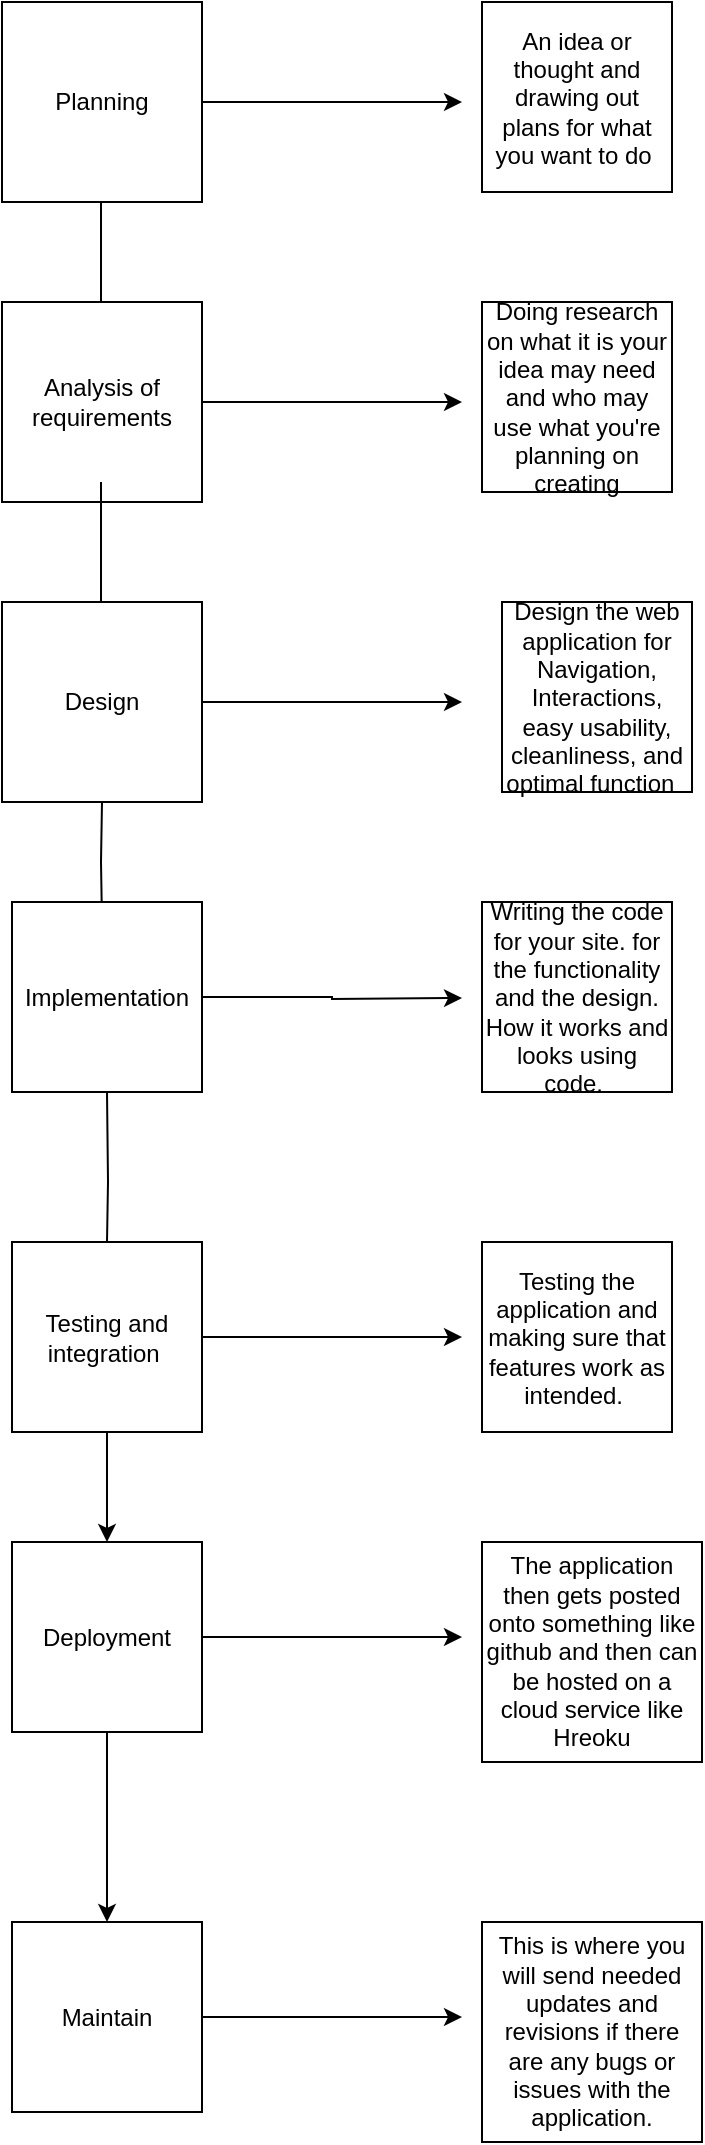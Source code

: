 <mxfile version="15.5.8" type="github"><diagram id="kDswvFuhfJfEu357nohn" name="Page-1"><mxGraphModel dx="1422" dy="794" grid="1" gridSize="10" guides="1" tooltips="1" connect="1" arrows="1" fold="1" page="1" pageScale="1" pageWidth="850" pageHeight="1100" math="0" shadow="0"><root><mxCell id="0"/><mxCell id="1" parent="0"/><mxCell id="lvyeLhT9RIO0a5bVsnb0-12" style="edgeStyle=orthogonalEdgeStyle;rounded=0;orthogonalLoop=1;jettySize=auto;html=1;" edge="1" parent="1" source="lvyeLhT9RIO0a5bVsnb0-1"><mxGeometry relative="1" as="geometry"><mxPoint x="560" y="60" as="targetPoint"/></mxGeometry></mxCell><mxCell id="lvyeLhT9RIO0a5bVsnb0-1" value="Planning" style="whiteSpace=wrap;html=1;aspect=fixed;" vertex="1" parent="1"><mxGeometry x="330" y="10" width="100" height="100" as="geometry"/></mxCell><mxCell id="lvyeLhT9RIO0a5bVsnb0-2" value="" style="endArrow=none;html=1;rounded=0;" edge="1" parent="1"><mxGeometry width="50" height="50" relative="1" as="geometry"><mxPoint x="379.5" y="170" as="sourcePoint"/><mxPoint x="379.5" y="110" as="targetPoint"/><Array as="points"><mxPoint x="379.5" y="150"/></Array></mxGeometry></mxCell><mxCell id="lvyeLhT9RIO0a5bVsnb0-17" style="edgeStyle=orthogonalEdgeStyle;rounded=0;orthogonalLoop=1;jettySize=auto;html=1;" edge="1" parent="1" source="lvyeLhT9RIO0a5bVsnb0-3"><mxGeometry relative="1" as="geometry"><mxPoint x="560" y="210" as="targetPoint"/></mxGeometry></mxCell><mxCell id="lvyeLhT9RIO0a5bVsnb0-3" value="Analysis of requirements" style="whiteSpace=wrap;html=1;aspect=fixed;" vertex="1" parent="1"><mxGeometry x="330" y="160" width="100" height="100" as="geometry"/></mxCell><mxCell id="lvyeLhT9RIO0a5bVsnb0-4" value="" style="endArrow=none;html=1;rounded=0;" edge="1" parent="1"><mxGeometry width="50" height="50" relative="1" as="geometry"><mxPoint x="379.5" y="320" as="sourcePoint"/><mxPoint x="379.5" y="250" as="targetPoint"/><Array as="points"><mxPoint x="379.5" y="280"/></Array></mxGeometry></mxCell><mxCell id="lvyeLhT9RIO0a5bVsnb0-19" style="edgeStyle=orthogonalEdgeStyle;rounded=0;orthogonalLoop=1;jettySize=auto;html=1;" edge="1" parent="1" source="lvyeLhT9RIO0a5bVsnb0-5"><mxGeometry relative="1" as="geometry"><mxPoint x="560" y="360" as="targetPoint"/></mxGeometry></mxCell><mxCell id="lvyeLhT9RIO0a5bVsnb0-5" value="Design" style="whiteSpace=wrap;html=1;aspect=fixed;" vertex="1" parent="1"><mxGeometry x="330" y="310" width="100" height="100" as="geometry"/></mxCell><mxCell id="lvyeLhT9RIO0a5bVsnb0-6" value="" style="endArrow=none;html=1;rounded=0;entryX=0.5;entryY=1;entryDx=0;entryDy=0;" edge="1" parent="1" target="lvyeLhT9RIO0a5bVsnb0-5"><mxGeometry width="50" height="50" relative="1" as="geometry"><mxPoint x="380" y="470" as="sourcePoint"/><mxPoint x="380" y="420" as="targetPoint"/><Array as="points"><mxPoint x="379.5" y="440"/></Array></mxGeometry></mxCell><mxCell id="lvyeLhT9RIO0a5bVsnb0-21" style="edgeStyle=orthogonalEdgeStyle;rounded=0;orthogonalLoop=1;jettySize=auto;html=1;exitX=1;exitY=0.5;exitDx=0;exitDy=0;" edge="1" parent="1" source="lvyeLhT9RIO0a5bVsnb0-7"><mxGeometry relative="1" as="geometry"><mxPoint x="560" y="508" as="targetPoint"/></mxGeometry></mxCell><mxCell id="lvyeLhT9RIO0a5bVsnb0-7" value="Implementation" style="whiteSpace=wrap;html=1;aspect=fixed;" vertex="1" parent="1"><mxGeometry x="335" y="460" width="95" height="95" as="geometry"/></mxCell><mxCell id="lvyeLhT9RIO0a5bVsnb0-22" style="edgeStyle=orthogonalEdgeStyle;rounded=0;orthogonalLoop=1;jettySize=auto;html=1;" edge="1" parent="1" source="lvyeLhT9RIO0a5bVsnb0-9"><mxGeometry relative="1" as="geometry"><mxPoint x="560" y="677.5" as="targetPoint"/></mxGeometry></mxCell><mxCell id="lvyeLhT9RIO0a5bVsnb0-25" style="edgeStyle=orthogonalEdgeStyle;rounded=0;orthogonalLoop=1;jettySize=auto;html=1;exitX=0.5;exitY=1;exitDx=0;exitDy=0;entryX=0.5;entryY=0;entryDx=0;entryDy=0;" edge="1" parent="1" source="lvyeLhT9RIO0a5bVsnb0-9" target="lvyeLhT9RIO0a5bVsnb0-24"><mxGeometry relative="1" as="geometry"/></mxCell><mxCell id="lvyeLhT9RIO0a5bVsnb0-9" value="Testing and integration&amp;nbsp;" style="whiteSpace=wrap;html=1;aspect=fixed;" vertex="1" parent="1"><mxGeometry x="335" y="630" width="95" height="95" as="geometry"/></mxCell><mxCell id="lvyeLhT9RIO0a5bVsnb0-10" value="" style="endArrow=none;html=1;rounded=0;exitX=0.5;exitY=0;exitDx=0;exitDy=0;entryX=0.5;entryY=1;entryDx=0;entryDy=0;" edge="1" parent="1" source="lvyeLhT9RIO0a5bVsnb0-9" target="lvyeLhT9RIO0a5bVsnb0-7"><mxGeometry width="50" height="50" relative="1" as="geometry"><mxPoint x="340" y="605" as="sourcePoint"/><mxPoint x="390" y="555" as="targetPoint"/><Array as="points"><mxPoint x="383" y="600"/></Array></mxGeometry></mxCell><mxCell id="lvyeLhT9RIO0a5bVsnb0-32" style="edgeStyle=orthogonalEdgeStyle;rounded=0;orthogonalLoop=1;jettySize=auto;html=1;" edge="1" parent="1" source="lvyeLhT9RIO0a5bVsnb0-11"><mxGeometry relative="1" as="geometry"><mxPoint x="560" y="1017.5" as="targetPoint"/></mxGeometry></mxCell><mxCell id="lvyeLhT9RIO0a5bVsnb0-11" value="Maintain" style="whiteSpace=wrap;html=1;aspect=fixed;" vertex="1" parent="1"><mxGeometry x="335" y="970" width="95" height="95" as="geometry"/></mxCell><mxCell id="lvyeLhT9RIO0a5bVsnb0-13" value="An idea or thought and drawing out plans for what you want to do&amp;nbsp;" style="whiteSpace=wrap;html=1;aspect=fixed;" vertex="1" parent="1"><mxGeometry x="570" y="10" width="95" height="95" as="geometry"/></mxCell><mxCell id="lvyeLhT9RIO0a5bVsnb0-14" value="Doing research on what it is your idea may need and who may use what you're planning on creating" style="whiteSpace=wrap;html=1;aspect=fixed;" vertex="1" parent="1"><mxGeometry x="570" y="160" width="95" height="95" as="geometry"/></mxCell><mxCell id="lvyeLhT9RIO0a5bVsnb0-18" value="Design the web application for Navigation, Interactions, easy usability, cleanliness, and optimal function&amp;nbsp;&amp;nbsp;" style="whiteSpace=wrap;html=1;aspect=fixed;" vertex="1" parent="1"><mxGeometry x="580" y="310" width="95" height="95" as="geometry"/></mxCell><mxCell id="lvyeLhT9RIO0a5bVsnb0-20" value="Writing the code for your site. for the functionality and the design. How it works and looks using code.&amp;nbsp;" style="whiteSpace=wrap;html=1;aspect=fixed;" vertex="1" parent="1"><mxGeometry x="570" y="460" width="95" height="95" as="geometry"/></mxCell><mxCell id="lvyeLhT9RIO0a5bVsnb0-23" value="Testing the application and making sure that features work as intended.&amp;nbsp;" style="whiteSpace=wrap;html=1;aspect=fixed;" vertex="1" parent="1"><mxGeometry x="570" y="630" width="95" height="95" as="geometry"/></mxCell><mxCell id="lvyeLhT9RIO0a5bVsnb0-28" style="edgeStyle=orthogonalEdgeStyle;rounded=0;orthogonalLoop=1;jettySize=auto;html=1;" edge="1" parent="1" source="lvyeLhT9RIO0a5bVsnb0-24"><mxGeometry relative="1" as="geometry"><mxPoint x="560" y="827.5" as="targetPoint"/></mxGeometry></mxCell><mxCell id="lvyeLhT9RIO0a5bVsnb0-30" style="edgeStyle=orthogonalEdgeStyle;rounded=0;orthogonalLoop=1;jettySize=auto;html=1;entryX=0.5;entryY=0;entryDx=0;entryDy=0;" edge="1" parent="1" source="lvyeLhT9RIO0a5bVsnb0-24" target="lvyeLhT9RIO0a5bVsnb0-11"><mxGeometry relative="1" as="geometry"/></mxCell><mxCell id="lvyeLhT9RIO0a5bVsnb0-24" value="Deployment" style="whiteSpace=wrap;html=1;aspect=fixed;" vertex="1" parent="1"><mxGeometry x="335" y="780" width="95" height="95" as="geometry"/></mxCell><mxCell id="lvyeLhT9RIO0a5bVsnb0-29" value="The application then gets posted onto something like github and then can be hosted on a cloud service like Hreoku" style="whiteSpace=wrap;html=1;aspect=fixed;" vertex="1" parent="1"><mxGeometry x="570" y="780" width="110" height="110" as="geometry"/></mxCell><mxCell id="lvyeLhT9RIO0a5bVsnb0-31" value="This is where you will send needed updates and revisions if there are any bugs or issues with the application." style="whiteSpace=wrap;html=1;aspect=fixed;" vertex="1" parent="1"><mxGeometry x="570" y="970" width="110" height="110" as="geometry"/></mxCell></root></mxGraphModel></diagram></mxfile>